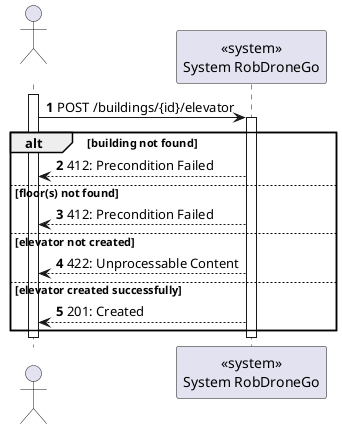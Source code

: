 @startuml
autonumber

actor " " as actor
participant "<<system>>\nSystem RobDroneGo" as sys

activate actor
    actor -> sys: POST /buildings/{id}/elevator
    activate sys

    alt building not found
        sys --> actor : 412: Precondition Failed
    else floor(s) not found
        sys --> actor : 412: Precondition Failed
    else elevator not created
        sys --> actor : 422: Unprocessable Content
    else elevator created successfully
        sys --> actor : 201: Created
    end
    
    deactivate sys
deactivate actor

@enduml
